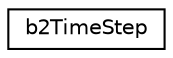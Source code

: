 digraph "Graphical Class Hierarchy"
{
 // LATEX_PDF_SIZE
  edge [fontname="Helvetica",fontsize="10",labelfontname="Helvetica",labelfontsize="10"];
  node [fontname="Helvetica",fontsize="10",shape=record];
  rankdir="LR";
  Node0 [label="b2TimeStep",height=0.2,width=0.4,color="black", fillcolor="white", style="filled",URL="$structb2TimeStep.html",tooltip="This is an internal structure."];
}
